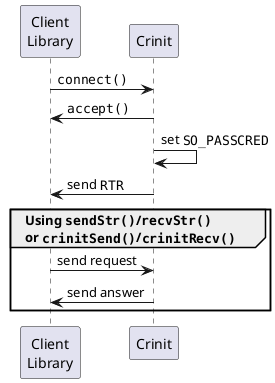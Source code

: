 @startuml
participant "Client\nLibrary" as lib
participant "Crinit" as srv

lib -> srv : ""connect()""
srv -> lib : ""accept()""
srv -> srv : set ""SO_PASSCRED""
srv -> lib : send ""RTR""
group Using ""sendStr()""/""recvStr()""\nor ""crinitSend()""/""crinitRecv()""
lib -> srv : send request
srv -> lib : send answer
end

@enduml
